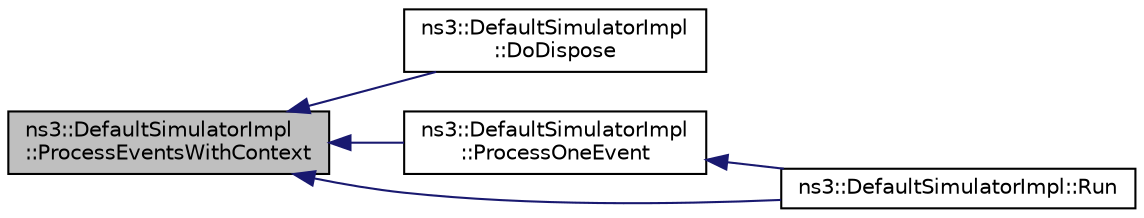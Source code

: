 digraph "ns3::DefaultSimulatorImpl::ProcessEventsWithContext"
{
  edge [fontname="Helvetica",fontsize="10",labelfontname="Helvetica",labelfontsize="10"];
  node [fontname="Helvetica",fontsize="10",shape=record];
  rankdir="LR";
  Node1 [label="ns3::DefaultSimulatorImpl\l::ProcessEventsWithContext",height=0.2,width=0.4,color="black", fillcolor="grey75", style="filled", fontcolor="black"];
  Node1 -> Node2 [dir="back",color="midnightblue",fontsize="10",style="solid"];
  Node2 [label="ns3::DefaultSimulatorImpl\l::DoDispose",height=0.2,width=0.4,color="black", fillcolor="white", style="filled",URL="$de/d04/classns3_1_1DefaultSimulatorImpl.html#ae5402f99dfc9767491c94f8069e97514"];
  Node1 -> Node3 [dir="back",color="midnightblue",fontsize="10",style="solid"];
  Node3 [label="ns3::DefaultSimulatorImpl\l::ProcessOneEvent",height=0.2,width=0.4,color="black", fillcolor="white", style="filled",URL="$de/d04/classns3_1_1DefaultSimulatorImpl.html#a743e884e74c5db845cc2b8f1779e0e9d"];
  Node3 -> Node4 [dir="back",color="midnightblue",fontsize="10",style="solid"];
  Node4 [label="ns3::DefaultSimulatorImpl::Run",height=0.2,width=0.4,color="black", fillcolor="white", style="filled",URL="$de/d04/classns3_1_1DefaultSimulatorImpl.html#a744b5fd2093c8cd507acbff376c41d53"];
  Node1 -> Node4 [dir="back",color="midnightblue",fontsize="10",style="solid"];
}
